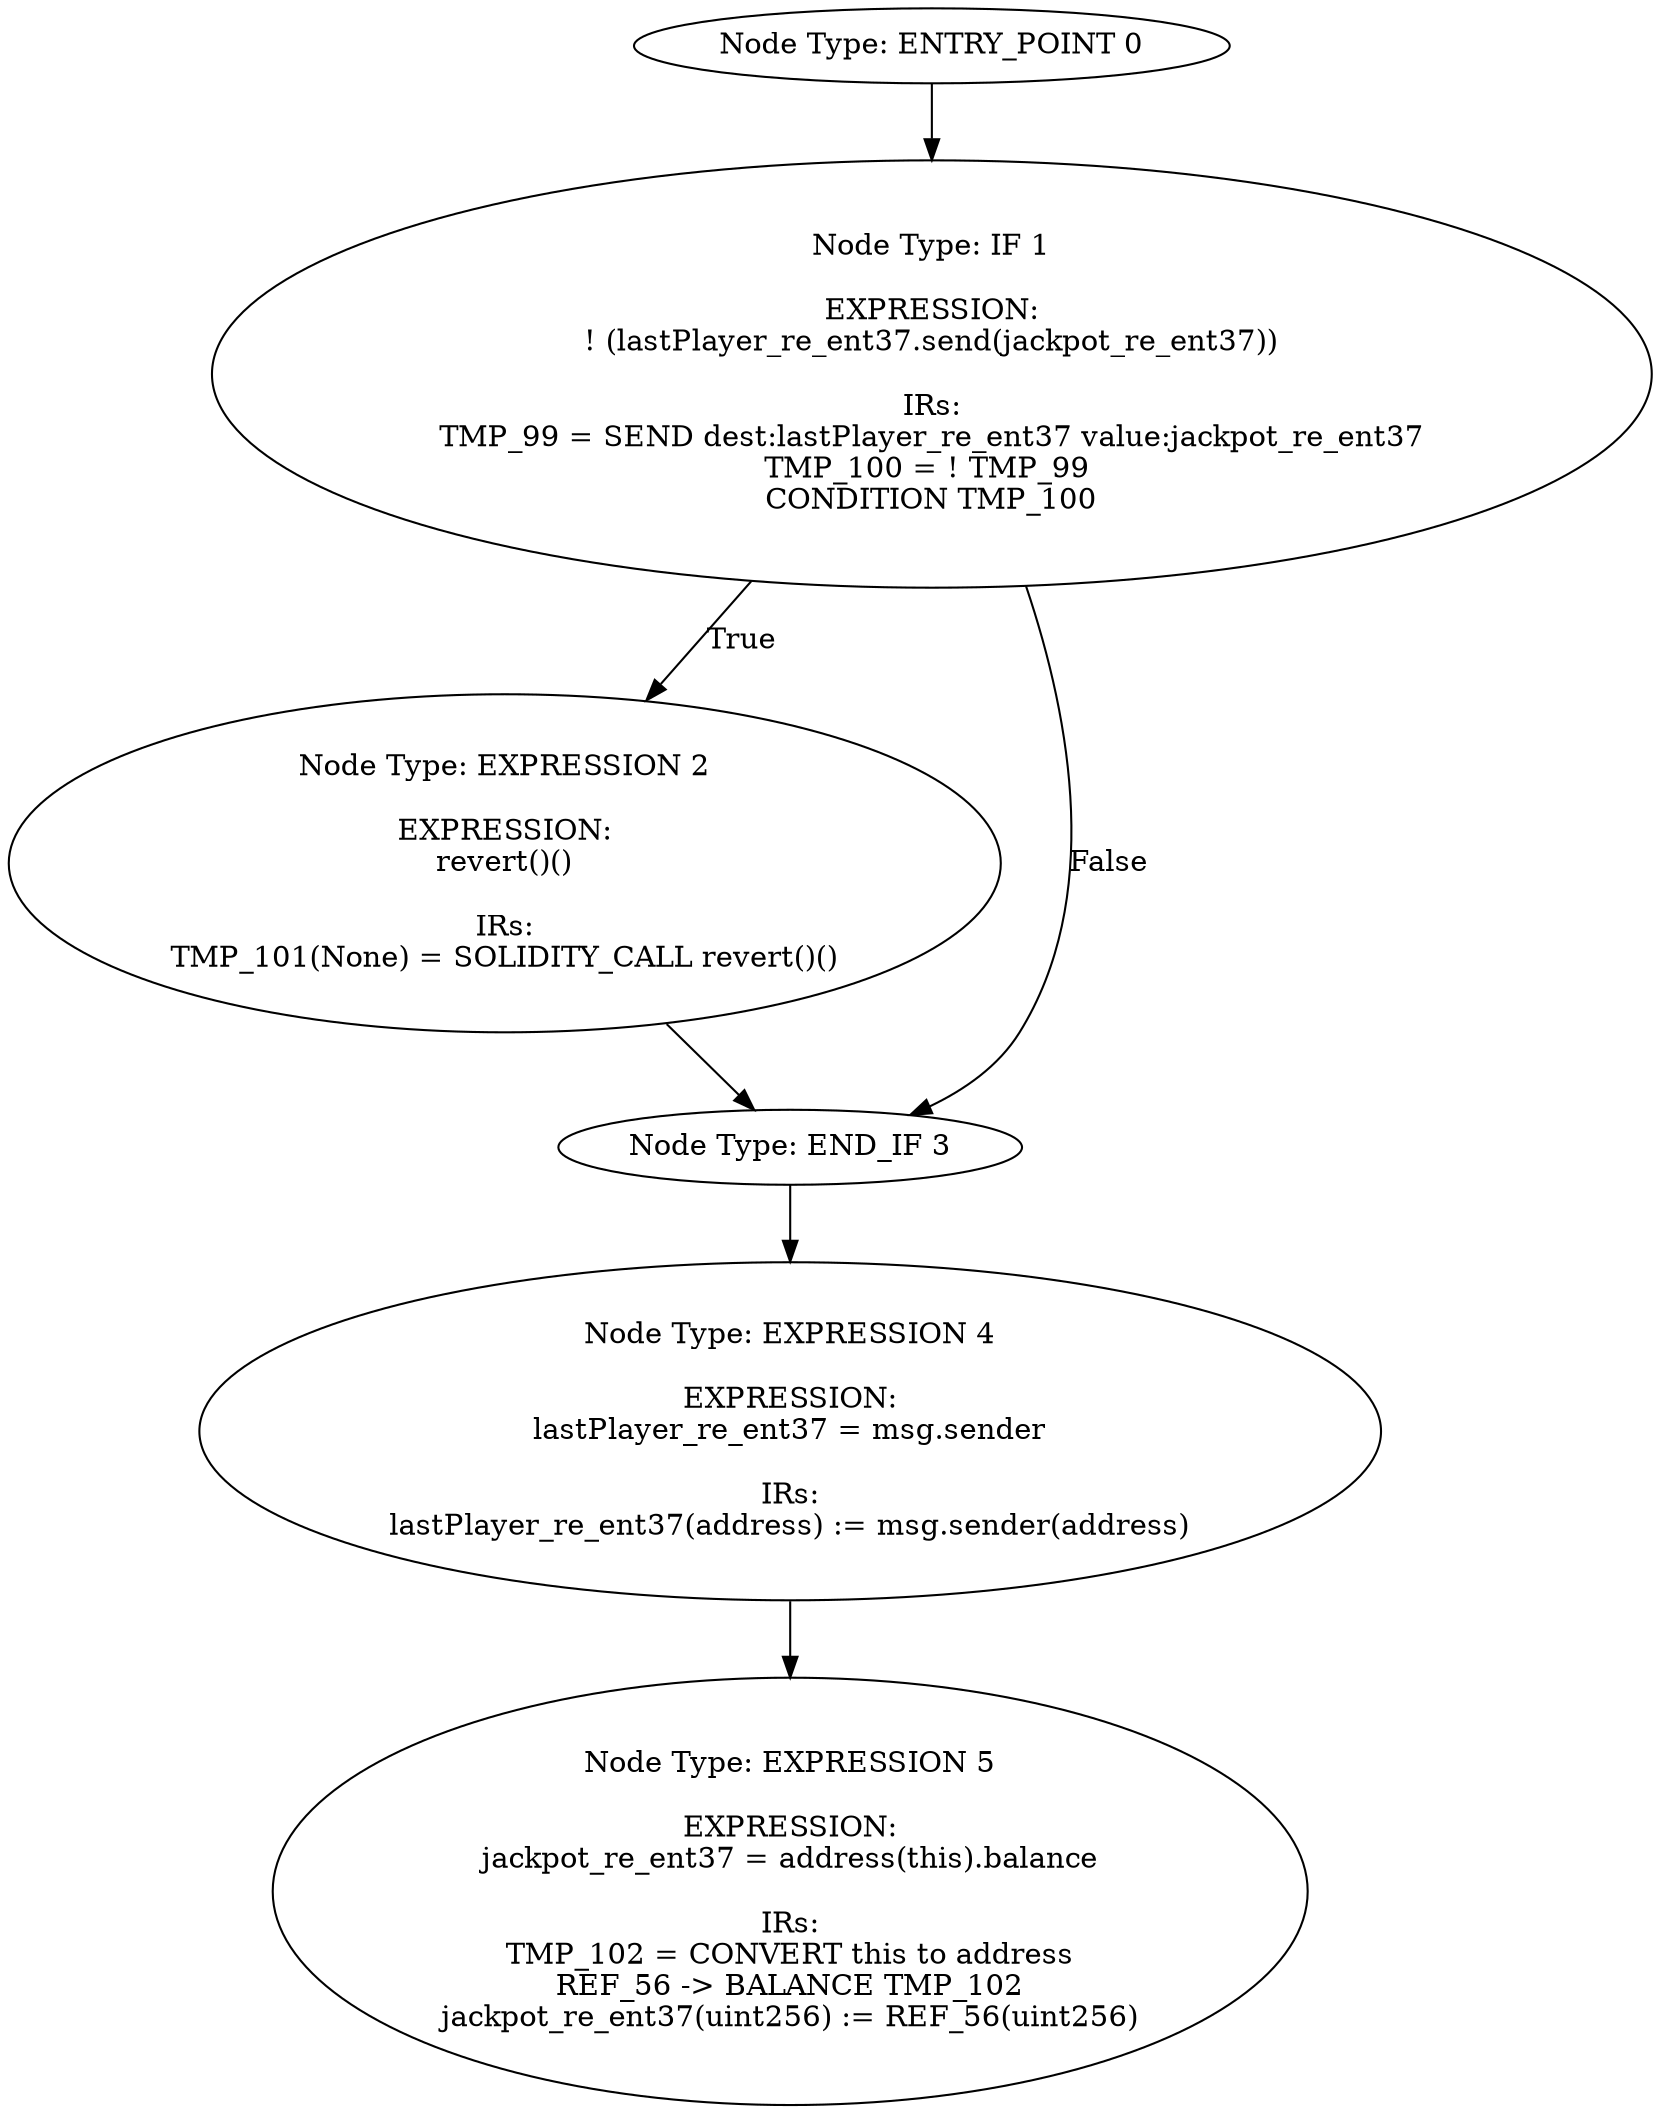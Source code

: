 digraph{
0[label="Node Type: ENTRY_POINT 0
"];
0->1;
1[label="Node Type: IF 1

EXPRESSION:
! (lastPlayer_re_ent37.send(jackpot_re_ent37))

IRs:
TMP_99 = SEND dest:lastPlayer_re_ent37 value:jackpot_re_ent37
TMP_100 = ! TMP_99 
CONDITION TMP_100"];
1->2[label="True"];
1->3[label="False"];
2[label="Node Type: EXPRESSION 2

EXPRESSION:
revert()()

IRs:
TMP_101(None) = SOLIDITY_CALL revert()()"];
2->3;
3[label="Node Type: END_IF 3
"];
3->4;
4[label="Node Type: EXPRESSION 4

EXPRESSION:
lastPlayer_re_ent37 = msg.sender

IRs:
lastPlayer_re_ent37(address) := msg.sender(address)"];
4->5;
5[label="Node Type: EXPRESSION 5

EXPRESSION:
jackpot_re_ent37 = address(this).balance

IRs:
TMP_102 = CONVERT this to address
REF_56 -> BALANCE TMP_102
jackpot_re_ent37(uint256) := REF_56(uint256)"];
}
